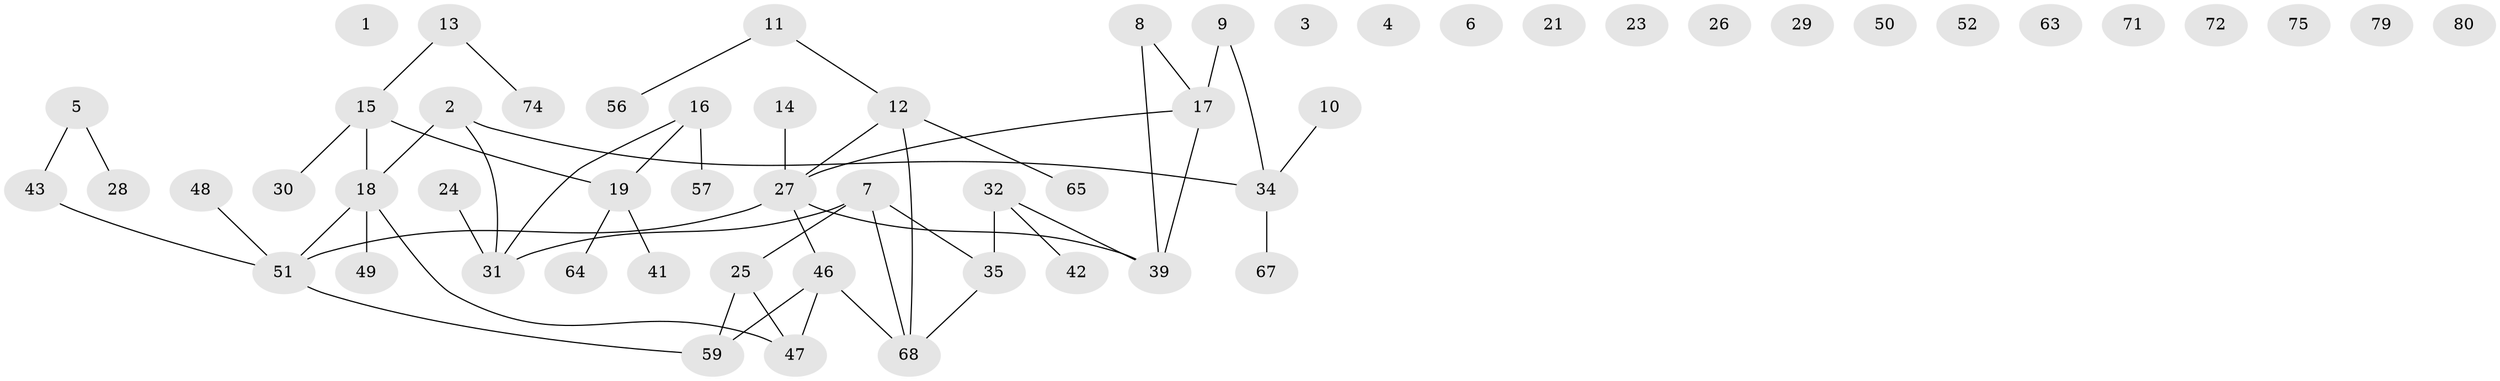 // Generated by graph-tools (version 1.1) at 2025/23/03/03/25 07:23:25]
// undirected, 57 vertices, 52 edges
graph export_dot {
graph [start="1"]
  node [color=gray90,style=filled];
  1;
  2 [super="+22"];
  3;
  4;
  5 [super="+36"];
  6;
  7 [super="+45"];
  8 [super="+20"];
  9;
  10;
  11 [super="+58"];
  12 [super="+76"];
  13;
  14;
  15 [super="+77"];
  16 [super="+73"];
  17 [super="+44"];
  18 [super="+54"];
  19 [super="+40"];
  21;
  23;
  24;
  25 [super="+69"];
  26;
  27 [super="+37"];
  28;
  29;
  30 [super="+78"];
  31 [super="+53"];
  32 [super="+33"];
  34 [super="+62"];
  35 [super="+38"];
  39 [super="+55"];
  41;
  42 [super="+81"];
  43 [super="+60"];
  46 [super="+66"];
  47 [super="+82"];
  48;
  49;
  50;
  51 [super="+61"];
  52;
  56 [super="+70"];
  57;
  59;
  63;
  64;
  65;
  67;
  68;
  71;
  72;
  74;
  75;
  79;
  80;
  2 -- 34;
  2 -- 18;
  2 -- 31;
  5 -- 43;
  5 -- 28;
  7 -- 25;
  7 -- 31;
  7 -- 68;
  7 -- 35;
  8 -- 17;
  8 -- 39;
  9 -- 17 [weight=2];
  9 -- 34;
  10 -- 34;
  11 -- 12;
  11 -- 56;
  12 -- 68;
  12 -- 65;
  12 -- 27;
  13 -- 15;
  13 -- 74;
  14 -- 27;
  15 -- 19;
  15 -- 18;
  15 -- 30;
  16 -- 19;
  16 -- 57;
  16 -- 31;
  17 -- 27;
  17 -- 39;
  18 -- 49;
  18 -- 51;
  18 -- 47;
  19 -- 41;
  19 -- 64;
  24 -- 31;
  25 -- 59;
  25 -- 47;
  27 -- 39;
  27 -- 46;
  27 -- 51;
  32 -- 39;
  32 -- 42;
  32 -- 35;
  34 -- 67;
  35 -- 68;
  43 -- 51;
  46 -- 47;
  46 -- 59;
  46 -- 68;
  48 -- 51;
  51 -- 59;
}
